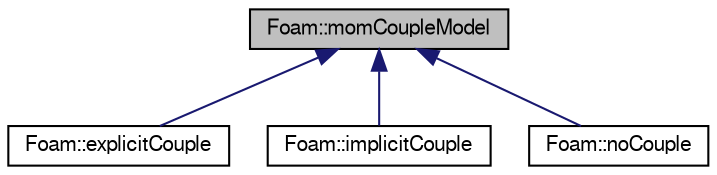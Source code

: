 digraph "Foam::momCoupleModel"
{
  edge [fontname="FreeSans",fontsize="10",labelfontname="FreeSans",labelfontsize="10"];
  node [fontname="FreeSans",fontsize="10",shape=record];
  Node1 [label="Foam::momCoupleModel",height=0.2,width=0.4,color="black", fillcolor="grey75", style="filled" fontcolor="black"];
  Node1 -> Node2 [dir="back",color="midnightblue",fontsize="10",style="solid",fontname="FreeSans"];
  Node2 [label="Foam::explicitCouple",height=0.2,width=0.4,color="black", fillcolor="white", style="filled",URL="$classFoam_1_1explicitCouple.html"];
  Node1 -> Node3 [dir="back",color="midnightblue",fontsize="10",style="solid",fontname="FreeSans"];
  Node3 [label="Foam::implicitCouple",height=0.2,width=0.4,color="black", fillcolor="white", style="filled",URL="$classFoam_1_1implicitCouple.html"];
  Node1 -> Node4 [dir="back",color="midnightblue",fontsize="10",style="solid",fontname="FreeSans"];
  Node4 [label="Foam::noCouple",height=0.2,width=0.4,color="black", fillcolor="white", style="filled",URL="$classFoam_1_1noCouple.html"];
}
